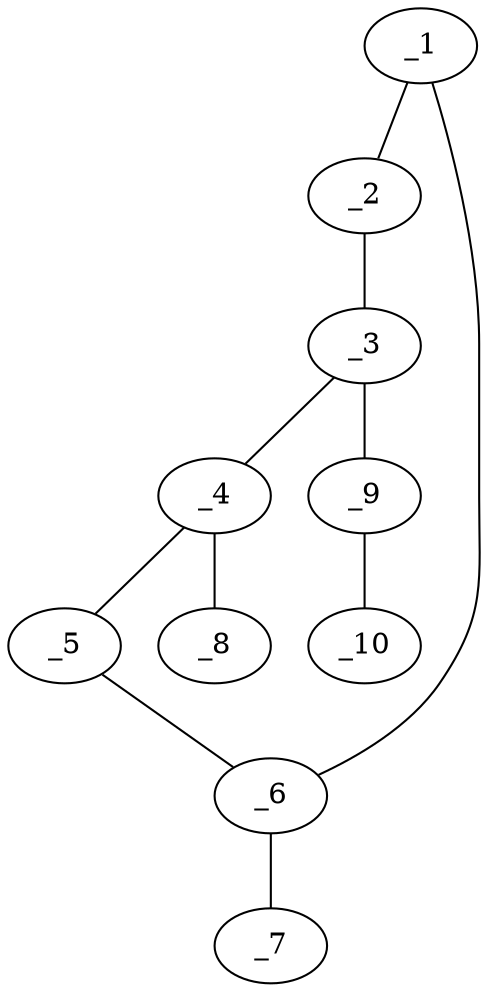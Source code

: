 graph molid677513 {
	_1	 [charge=0,
		chem=1,
		symbol="C  ",
		x="4.5981",
		y="-0.75"];
	_2	 [charge=0,
		chem=1,
		symbol="C  ",
		x="4.5981",
		y="0.25"];
	_1 -- _2	 [valence=1];
	_6	 [charge=0,
		chem=1,
		symbol="C  ",
		x="3.732",
		y="-1.25"];
	_1 -- _6	 [valence=2];
	_3	 [charge=0,
		chem=1,
		symbol="C  ",
		x="3.7321",
		y="0.75"];
	_2 -- _3	 [valence=2];
	_4	 [charge=0,
		chem=1,
		symbol="C  ",
		x="2.866",
		y="0.25"];
	_3 -- _4	 [valence=1];
	_9	 [charge=0,
		chem=4,
		symbol="N  ",
		x="3.7321",
		y="1.75"];
	_3 -- _9	 [valence=1];
	_5	 [charge=0,
		chem=1,
		symbol="C  ",
		x="2.866",
		y="-0.75"];
	_4 -- _5	 [valence=2];
	_8	 [charge=0,
		chem=1,
		symbol="C  ",
		x=2,
		y="0.75"];
	_4 -- _8	 [valence=1];
	_5 -- _6	 [valence=1];
	_7	 [charge=0,
		chem=2,
		symbol="O  ",
		x="3.732",
		y="-2.25"];
	_6 -- _7	 [valence=1];
	_10	 [charge=0,
		chem=2,
		symbol="O  ",
		x="4.5981",
		y="2.25"];
	_9 -- _10	 [valence=2];
}
